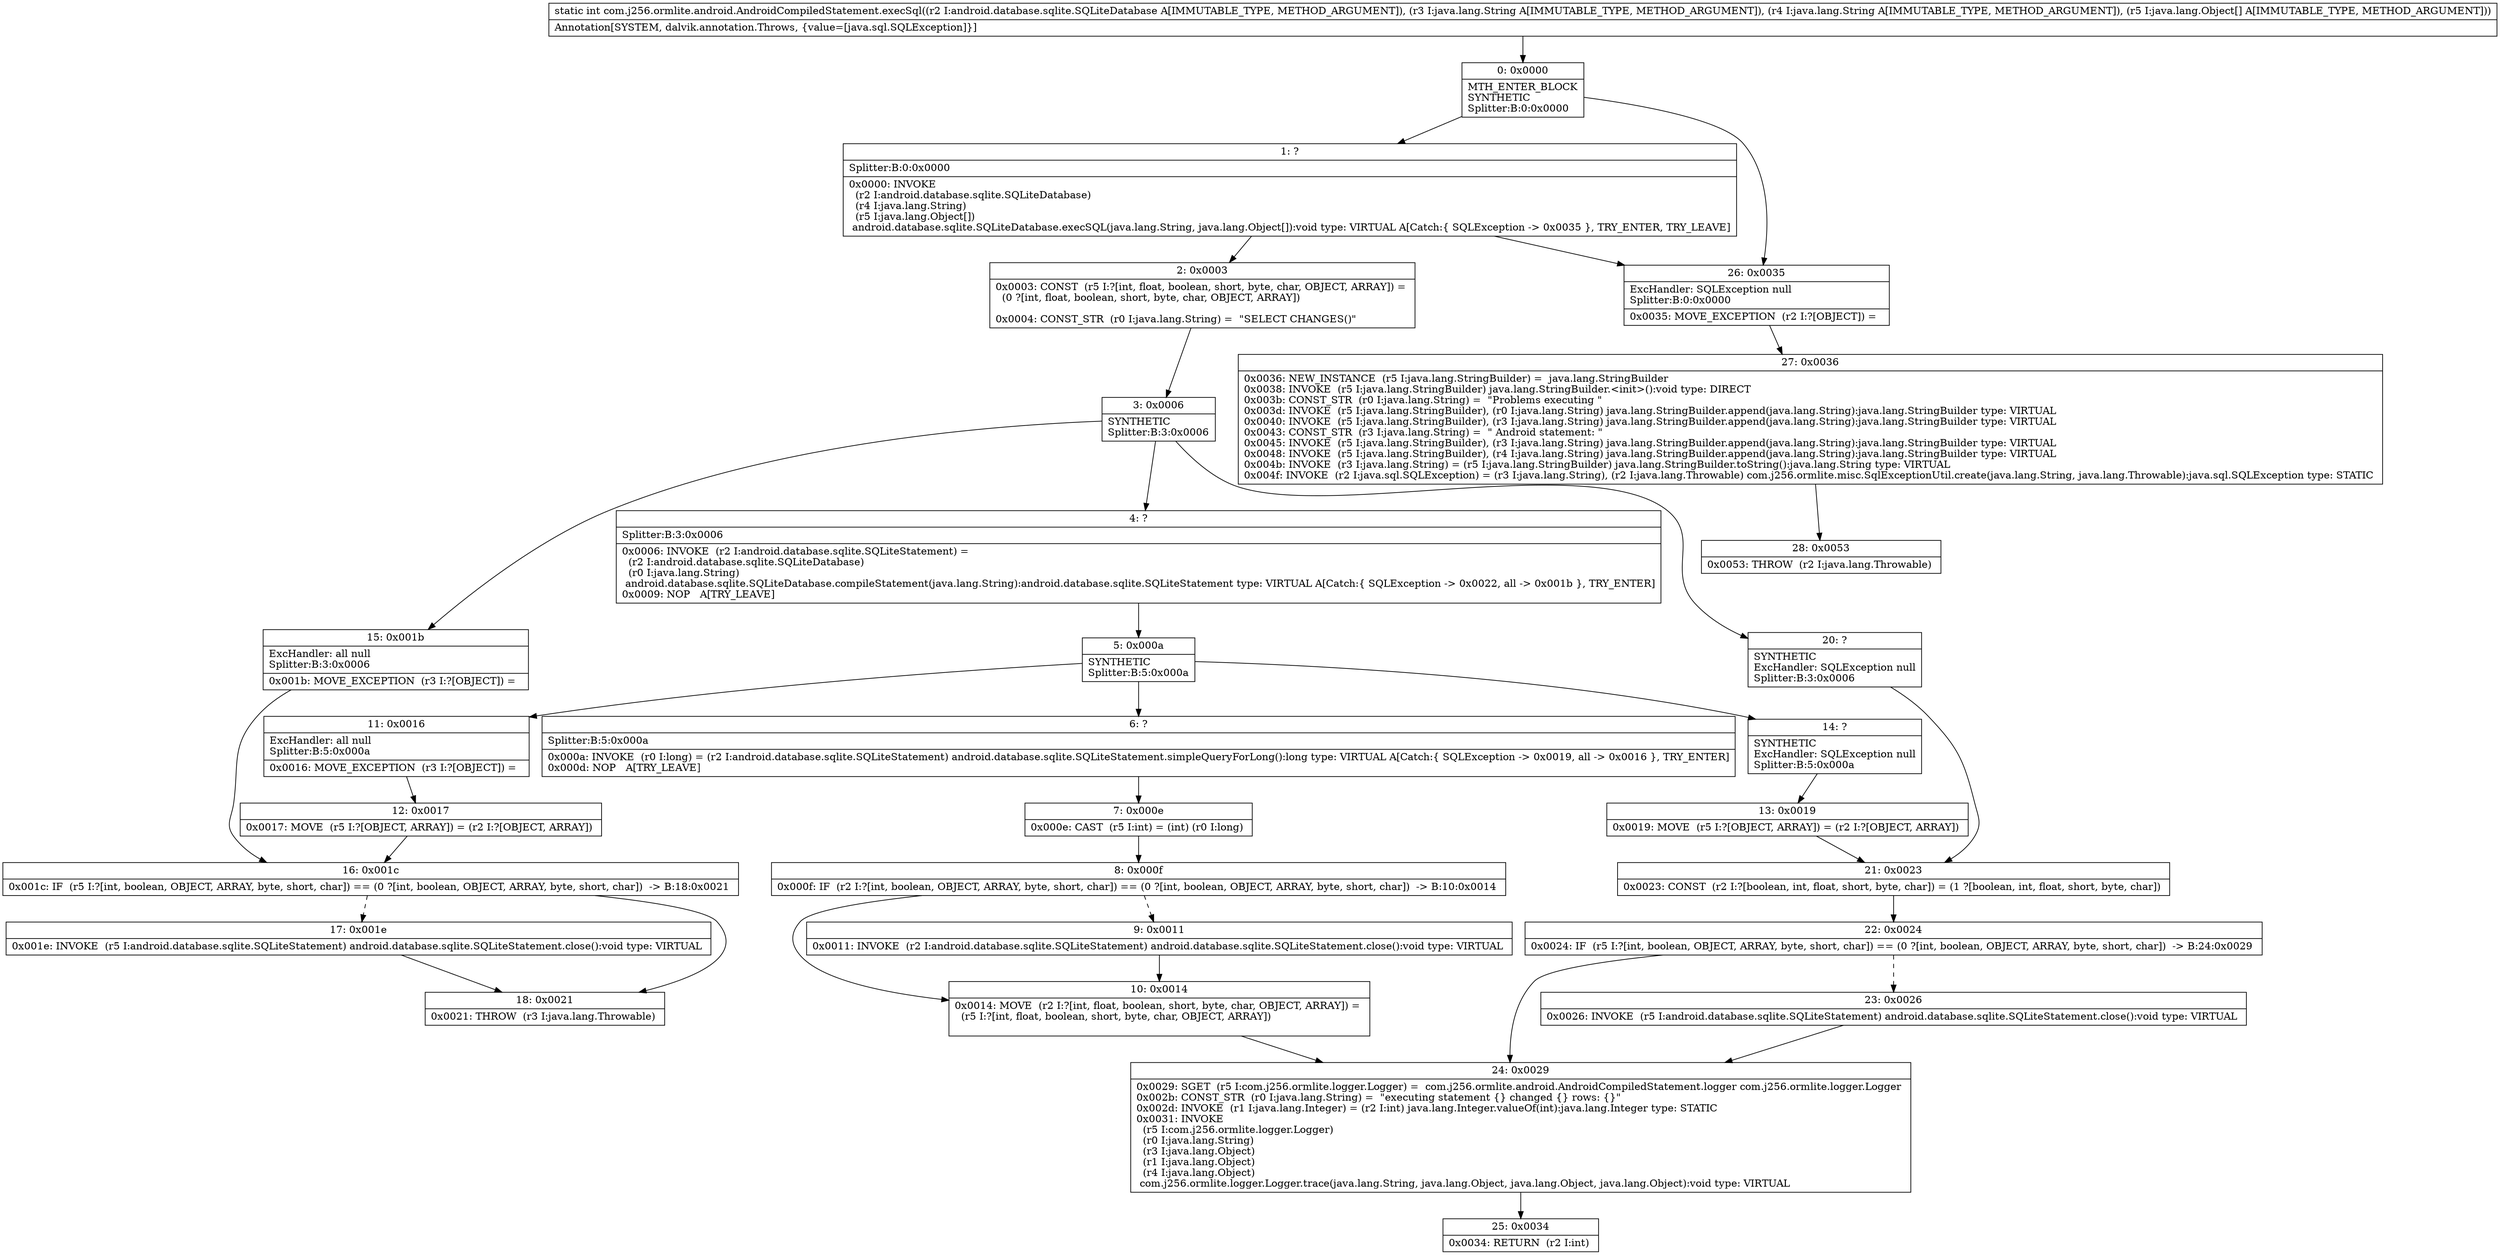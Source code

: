 digraph "CFG forcom.j256.ormlite.android.AndroidCompiledStatement.execSql(Landroid\/database\/sqlite\/SQLiteDatabase;Ljava\/lang\/String;Ljava\/lang\/String;[Ljava\/lang\/Object;)I" {
Node_0 [shape=record,label="{0\:\ 0x0000|MTH_ENTER_BLOCK\lSYNTHETIC\lSplitter:B:0:0x0000\l}"];
Node_1 [shape=record,label="{1\:\ ?|Splitter:B:0:0x0000\l|0x0000: INVOKE  \l  (r2 I:android.database.sqlite.SQLiteDatabase)\l  (r4 I:java.lang.String)\l  (r5 I:java.lang.Object[])\l android.database.sqlite.SQLiteDatabase.execSQL(java.lang.String, java.lang.Object[]):void type: VIRTUAL A[Catch:\{ SQLException \-\> 0x0035 \}, TRY_ENTER, TRY_LEAVE]\l}"];
Node_2 [shape=record,label="{2\:\ 0x0003|0x0003: CONST  (r5 I:?[int, float, boolean, short, byte, char, OBJECT, ARRAY]) = \l  (0 ?[int, float, boolean, short, byte, char, OBJECT, ARRAY])\l \l0x0004: CONST_STR  (r0 I:java.lang.String) =  \"SELECT CHANGES()\" \l}"];
Node_3 [shape=record,label="{3\:\ 0x0006|SYNTHETIC\lSplitter:B:3:0x0006\l}"];
Node_4 [shape=record,label="{4\:\ ?|Splitter:B:3:0x0006\l|0x0006: INVOKE  (r2 I:android.database.sqlite.SQLiteStatement) = \l  (r2 I:android.database.sqlite.SQLiteDatabase)\l  (r0 I:java.lang.String)\l android.database.sqlite.SQLiteDatabase.compileStatement(java.lang.String):android.database.sqlite.SQLiteStatement type: VIRTUAL A[Catch:\{ SQLException \-\> 0x0022, all \-\> 0x001b \}, TRY_ENTER]\l0x0009: NOP   A[TRY_LEAVE]\l}"];
Node_5 [shape=record,label="{5\:\ 0x000a|SYNTHETIC\lSplitter:B:5:0x000a\l}"];
Node_6 [shape=record,label="{6\:\ ?|Splitter:B:5:0x000a\l|0x000a: INVOKE  (r0 I:long) = (r2 I:android.database.sqlite.SQLiteStatement) android.database.sqlite.SQLiteStatement.simpleQueryForLong():long type: VIRTUAL A[Catch:\{ SQLException \-\> 0x0019, all \-\> 0x0016 \}, TRY_ENTER]\l0x000d: NOP   A[TRY_LEAVE]\l}"];
Node_7 [shape=record,label="{7\:\ 0x000e|0x000e: CAST  (r5 I:int) = (int) (r0 I:long) \l}"];
Node_8 [shape=record,label="{8\:\ 0x000f|0x000f: IF  (r2 I:?[int, boolean, OBJECT, ARRAY, byte, short, char]) == (0 ?[int, boolean, OBJECT, ARRAY, byte, short, char])  \-\> B:10:0x0014 \l}"];
Node_9 [shape=record,label="{9\:\ 0x0011|0x0011: INVOKE  (r2 I:android.database.sqlite.SQLiteStatement) android.database.sqlite.SQLiteStatement.close():void type: VIRTUAL \l}"];
Node_10 [shape=record,label="{10\:\ 0x0014|0x0014: MOVE  (r2 I:?[int, float, boolean, short, byte, char, OBJECT, ARRAY]) = \l  (r5 I:?[int, float, boolean, short, byte, char, OBJECT, ARRAY])\l \l}"];
Node_11 [shape=record,label="{11\:\ 0x0016|ExcHandler: all null\lSplitter:B:5:0x000a\l|0x0016: MOVE_EXCEPTION  (r3 I:?[OBJECT]) =  \l}"];
Node_12 [shape=record,label="{12\:\ 0x0017|0x0017: MOVE  (r5 I:?[OBJECT, ARRAY]) = (r2 I:?[OBJECT, ARRAY]) \l}"];
Node_13 [shape=record,label="{13\:\ 0x0019|0x0019: MOVE  (r5 I:?[OBJECT, ARRAY]) = (r2 I:?[OBJECT, ARRAY]) \l}"];
Node_14 [shape=record,label="{14\:\ ?|SYNTHETIC\lExcHandler: SQLException null\lSplitter:B:5:0x000a\l}"];
Node_15 [shape=record,label="{15\:\ 0x001b|ExcHandler: all null\lSplitter:B:3:0x0006\l|0x001b: MOVE_EXCEPTION  (r3 I:?[OBJECT]) =  \l}"];
Node_16 [shape=record,label="{16\:\ 0x001c|0x001c: IF  (r5 I:?[int, boolean, OBJECT, ARRAY, byte, short, char]) == (0 ?[int, boolean, OBJECT, ARRAY, byte, short, char])  \-\> B:18:0x0021 \l}"];
Node_17 [shape=record,label="{17\:\ 0x001e|0x001e: INVOKE  (r5 I:android.database.sqlite.SQLiteStatement) android.database.sqlite.SQLiteStatement.close():void type: VIRTUAL \l}"];
Node_18 [shape=record,label="{18\:\ 0x0021|0x0021: THROW  (r3 I:java.lang.Throwable) \l}"];
Node_20 [shape=record,label="{20\:\ ?|SYNTHETIC\lExcHandler: SQLException null\lSplitter:B:3:0x0006\l}"];
Node_21 [shape=record,label="{21\:\ 0x0023|0x0023: CONST  (r2 I:?[boolean, int, float, short, byte, char]) = (1 ?[boolean, int, float, short, byte, char]) \l}"];
Node_22 [shape=record,label="{22\:\ 0x0024|0x0024: IF  (r5 I:?[int, boolean, OBJECT, ARRAY, byte, short, char]) == (0 ?[int, boolean, OBJECT, ARRAY, byte, short, char])  \-\> B:24:0x0029 \l}"];
Node_23 [shape=record,label="{23\:\ 0x0026|0x0026: INVOKE  (r5 I:android.database.sqlite.SQLiteStatement) android.database.sqlite.SQLiteStatement.close():void type: VIRTUAL \l}"];
Node_24 [shape=record,label="{24\:\ 0x0029|0x0029: SGET  (r5 I:com.j256.ormlite.logger.Logger) =  com.j256.ormlite.android.AndroidCompiledStatement.logger com.j256.ormlite.logger.Logger \l0x002b: CONST_STR  (r0 I:java.lang.String) =  \"executing statement \{\} changed \{\} rows: \{\}\" \l0x002d: INVOKE  (r1 I:java.lang.Integer) = (r2 I:int) java.lang.Integer.valueOf(int):java.lang.Integer type: STATIC \l0x0031: INVOKE  \l  (r5 I:com.j256.ormlite.logger.Logger)\l  (r0 I:java.lang.String)\l  (r3 I:java.lang.Object)\l  (r1 I:java.lang.Object)\l  (r4 I:java.lang.Object)\l com.j256.ormlite.logger.Logger.trace(java.lang.String, java.lang.Object, java.lang.Object, java.lang.Object):void type: VIRTUAL \l}"];
Node_25 [shape=record,label="{25\:\ 0x0034|0x0034: RETURN  (r2 I:int) \l}"];
Node_26 [shape=record,label="{26\:\ 0x0035|ExcHandler: SQLException null\lSplitter:B:0:0x0000\l|0x0035: MOVE_EXCEPTION  (r2 I:?[OBJECT]) =  \l}"];
Node_27 [shape=record,label="{27\:\ 0x0036|0x0036: NEW_INSTANCE  (r5 I:java.lang.StringBuilder) =  java.lang.StringBuilder \l0x0038: INVOKE  (r5 I:java.lang.StringBuilder) java.lang.StringBuilder.\<init\>():void type: DIRECT \l0x003b: CONST_STR  (r0 I:java.lang.String) =  \"Problems executing \" \l0x003d: INVOKE  (r5 I:java.lang.StringBuilder), (r0 I:java.lang.String) java.lang.StringBuilder.append(java.lang.String):java.lang.StringBuilder type: VIRTUAL \l0x0040: INVOKE  (r5 I:java.lang.StringBuilder), (r3 I:java.lang.String) java.lang.StringBuilder.append(java.lang.String):java.lang.StringBuilder type: VIRTUAL \l0x0043: CONST_STR  (r3 I:java.lang.String) =  \" Android statement: \" \l0x0045: INVOKE  (r5 I:java.lang.StringBuilder), (r3 I:java.lang.String) java.lang.StringBuilder.append(java.lang.String):java.lang.StringBuilder type: VIRTUAL \l0x0048: INVOKE  (r5 I:java.lang.StringBuilder), (r4 I:java.lang.String) java.lang.StringBuilder.append(java.lang.String):java.lang.StringBuilder type: VIRTUAL \l0x004b: INVOKE  (r3 I:java.lang.String) = (r5 I:java.lang.StringBuilder) java.lang.StringBuilder.toString():java.lang.String type: VIRTUAL \l0x004f: INVOKE  (r2 I:java.sql.SQLException) = (r3 I:java.lang.String), (r2 I:java.lang.Throwable) com.j256.ormlite.misc.SqlExceptionUtil.create(java.lang.String, java.lang.Throwable):java.sql.SQLException type: STATIC \l}"];
Node_28 [shape=record,label="{28\:\ 0x0053|0x0053: THROW  (r2 I:java.lang.Throwable) \l}"];
MethodNode[shape=record,label="{static int com.j256.ormlite.android.AndroidCompiledStatement.execSql((r2 I:android.database.sqlite.SQLiteDatabase A[IMMUTABLE_TYPE, METHOD_ARGUMENT]), (r3 I:java.lang.String A[IMMUTABLE_TYPE, METHOD_ARGUMENT]), (r4 I:java.lang.String A[IMMUTABLE_TYPE, METHOD_ARGUMENT]), (r5 I:java.lang.Object[] A[IMMUTABLE_TYPE, METHOD_ARGUMENT]))  | Annotation[SYSTEM, dalvik.annotation.Throws, \{value=[java.sql.SQLException]\}]\l}"];
MethodNode -> Node_0;
Node_0 -> Node_1;
Node_0 -> Node_26;
Node_1 -> Node_2;
Node_1 -> Node_26;
Node_2 -> Node_3;
Node_3 -> Node_4;
Node_3 -> Node_20;
Node_3 -> Node_15;
Node_4 -> Node_5;
Node_5 -> Node_6;
Node_5 -> Node_14;
Node_5 -> Node_11;
Node_6 -> Node_7;
Node_7 -> Node_8;
Node_8 -> Node_9[style=dashed];
Node_8 -> Node_10;
Node_9 -> Node_10;
Node_10 -> Node_24;
Node_11 -> Node_12;
Node_12 -> Node_16;
Node_13 -> Node_21;
Node_14 -> Node_13;
Node_15 -> Node_16;
Node_16 -> Node_17[style=dashed];
Node_16 -> Node_18;
Node_17 -> Node_18;
Node_20 -> Node_21;
Node_21 -> Node_22;
Node_22 -> Node_23[style=dashed];
Node_22 -> Node_24;
Node_23 -> Node_24;
Node_24 -> Node_25;
Node_26 -> Node_27;
Node_27 -> Node_28;
}

